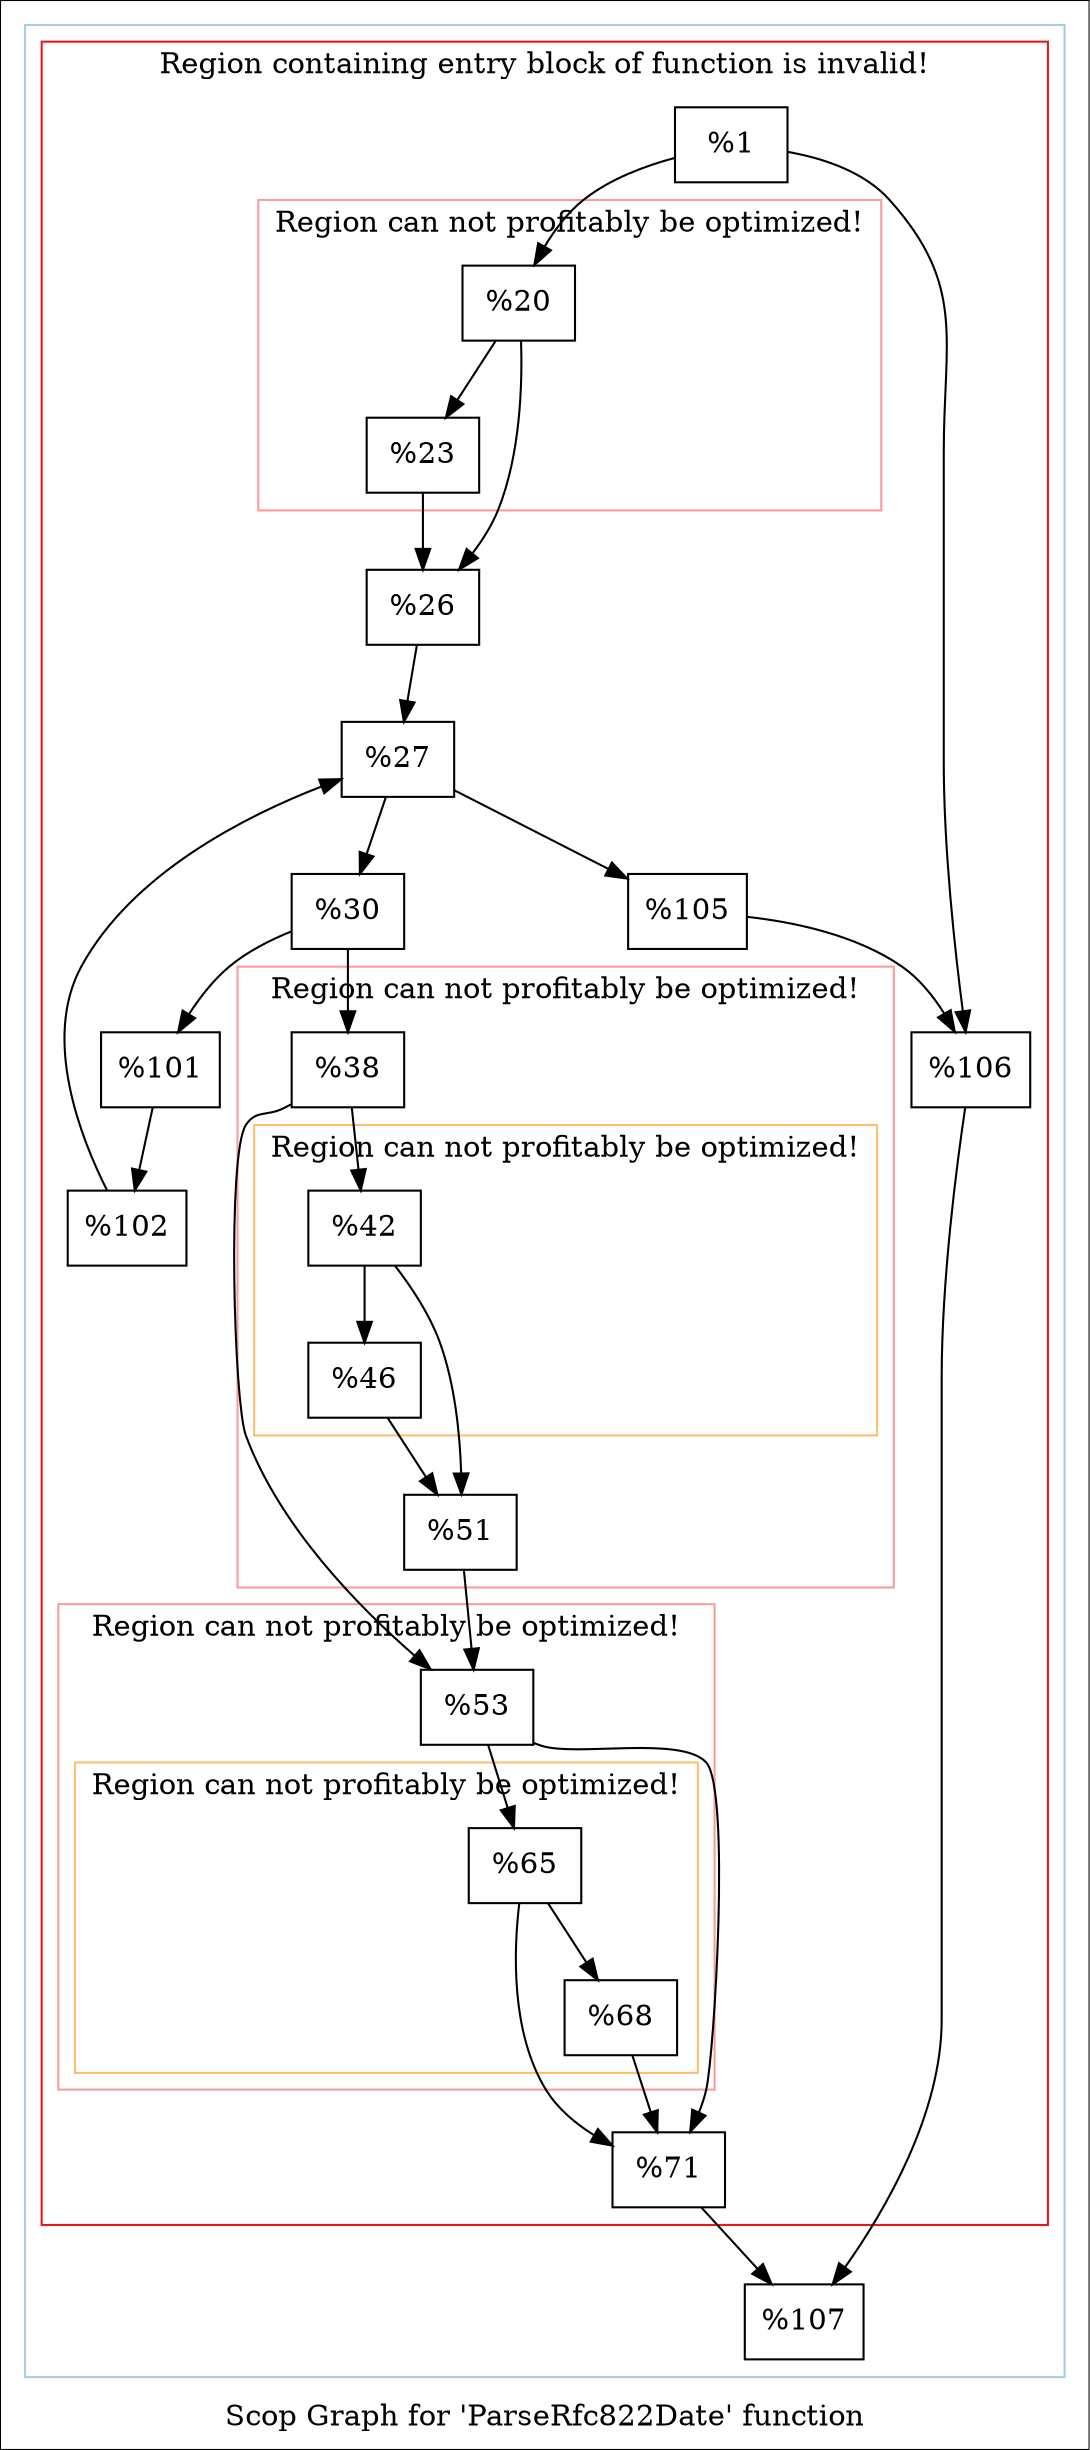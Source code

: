 digraph "Scop Graph for 'ParseRfc822Date' function" {
	label="Scop Graph for 'ParseRfc822Date' function";

	Node0x1d4f2c0 [shape=record,label="{%1}"];
	Node0x1d4f2c0 -> Node0x1d212a0;
	Node0x1d4f2c0 -> Node0x1d7b8c0;
	Node0x1d212a0 [shape=record,label="{%20}"];
	Node0x1d212a0 -> Node0x1d341f0;
	Node0x1d212a0 -> Node0x1d02cb0;
	Node0x1d341f0 [shape=record,label="{%23}"];
	Node0x1d341f0 -> Node0x1d02cb0;
	Node0x1d02cb0 [shape=record,label="{%26}"];
	Node0x1d02cb0 -> Node0x1dc3140;
	Node0x1dc3140 [shape=record,label="{%27}"];
	Node0x1dc3140 -> Node0x1d1b400;
	Node0x1dc3140 -> Node0x1dacae0;
	Node0x1d1b400 [shape=record,label="{%30}"];
	Node0x1d1b400 -> Node0x1db6ff0;
	Node0x1d1b400 -> Node0x1d8c360;
	Node0x1db6ff0 [shape=record,label="{%101}"];
	Node0x1db6ff0 -> Node0x1d89890;
	Node0x1d89890 [shape=record,label="{%102}"];
	Node0x1d89890 -> Node0x1dc3140;
	Node0x1d8c360 [shape=record,label="{%38}"];
	Node0x1d8c360 -> Node0x1d82a00;
	Node0x1d8c360 -> Node0x1d1f0c0;
	Node0x1d82a00 [shape=record,label="{%42}"];
	Node0x1d82a00 -> Node0x1d6bbd0;
	Node0x1d82a00 -> Node0x1d8b7e0;
	Node0x1d6bbd0 [shape=record,label="{%51}"];
	Node0x1d6bbd0 -> Node0x1d1f0c0;
	Node0x1d1f0c0 [shape=record,label="{%53}"];
	Node0x1d1f0c0 -> Node0x1d66a60;
	Node0x1d1f0c0 -> Node0x1d064e0;
	Node0x1d66a60 [shape=record,label="{%65}"];
	Node0x1d66a60 -> Node0x1d59580;
	Node0x1d66a60 -> Node0x1d064e0;
	Node0x1d59580 [shape=record,label="{%68}"];
	Node0x1d59580 -> Node0x1d064e0;
	Node0x1d064e0 [shape=record,label="{%71}"];
	Node0x1d064e0 -> Node0x1da9850;
	Node0x1da9850 [shape=record,label="{%107}"];
	Node0x1d8b7e0 [shape=record,label="{%46}"];
	Node0x1d8b7e0 -> Node0x1d6bbd0;
	Node0x1dacae0 [shape=record,label="{%105}"];
	Node0x1dacae0 -> Node0x1d7b8c0;
	Node0x1d7b8c0 [shape=record,label="{%106}"];
	Node0x1d7b8c0 -> Node0x1da9850;
	colorscheme = "paired12"
        subgraph cluster_0x1dc7cc0 {
          label = "";
          style = solid;
          color = 1
          subgraph cluster_0x1dc81a0 {
            label = "Region containing entry block of function is invalid!";
            style = solid;
            color = 6
            subgraph cluster_0x1dc8120 {
              label = "Region can not profitably be optimized!";
              style = solid;
              color = 5
              Node0x1d212a0;
              Node0x1d341f0;
            }
            subgraph cluster_0x1dcaa70 {
              label = "Region can not profitably be optimized!";
              style = solid;
              color = 5
              subgraph cluster_0x1dc68a0 {
                label = "Region can not profitably be optimized!";
                style = solid;
                color = 7
                Node0x1d82a00;
                Node0x1d8b7e0;
              }
              Node0x1d8c360;
              Node0x1d6bbd0;
            }
            subgraph cluster_0x1dca9f0 {
              label = "Region can not profitably be optimized!";
              style = solid;
              color = 5
              subgraph cluster_0x1dc6760 {
                label = "Region can not profitably be optimized!";
                style = solid;
                color = 7
                Node0x1d66a60;
                Node0x1d59580;
              }
              Node0x1d1f0c0;
            }
            Node0x1d4f2c0;
            Node0x1d02cb0;
            Node0x1dc3140;
            Node0x1d1b400;
            Node0x1db6ff0;
            Node0x1d89890;
            Node0x1d064e0;
            Node0x1dacae0;
            Node0x1d7b8c0;
          }
          Node0x1da9850;
        }
}
